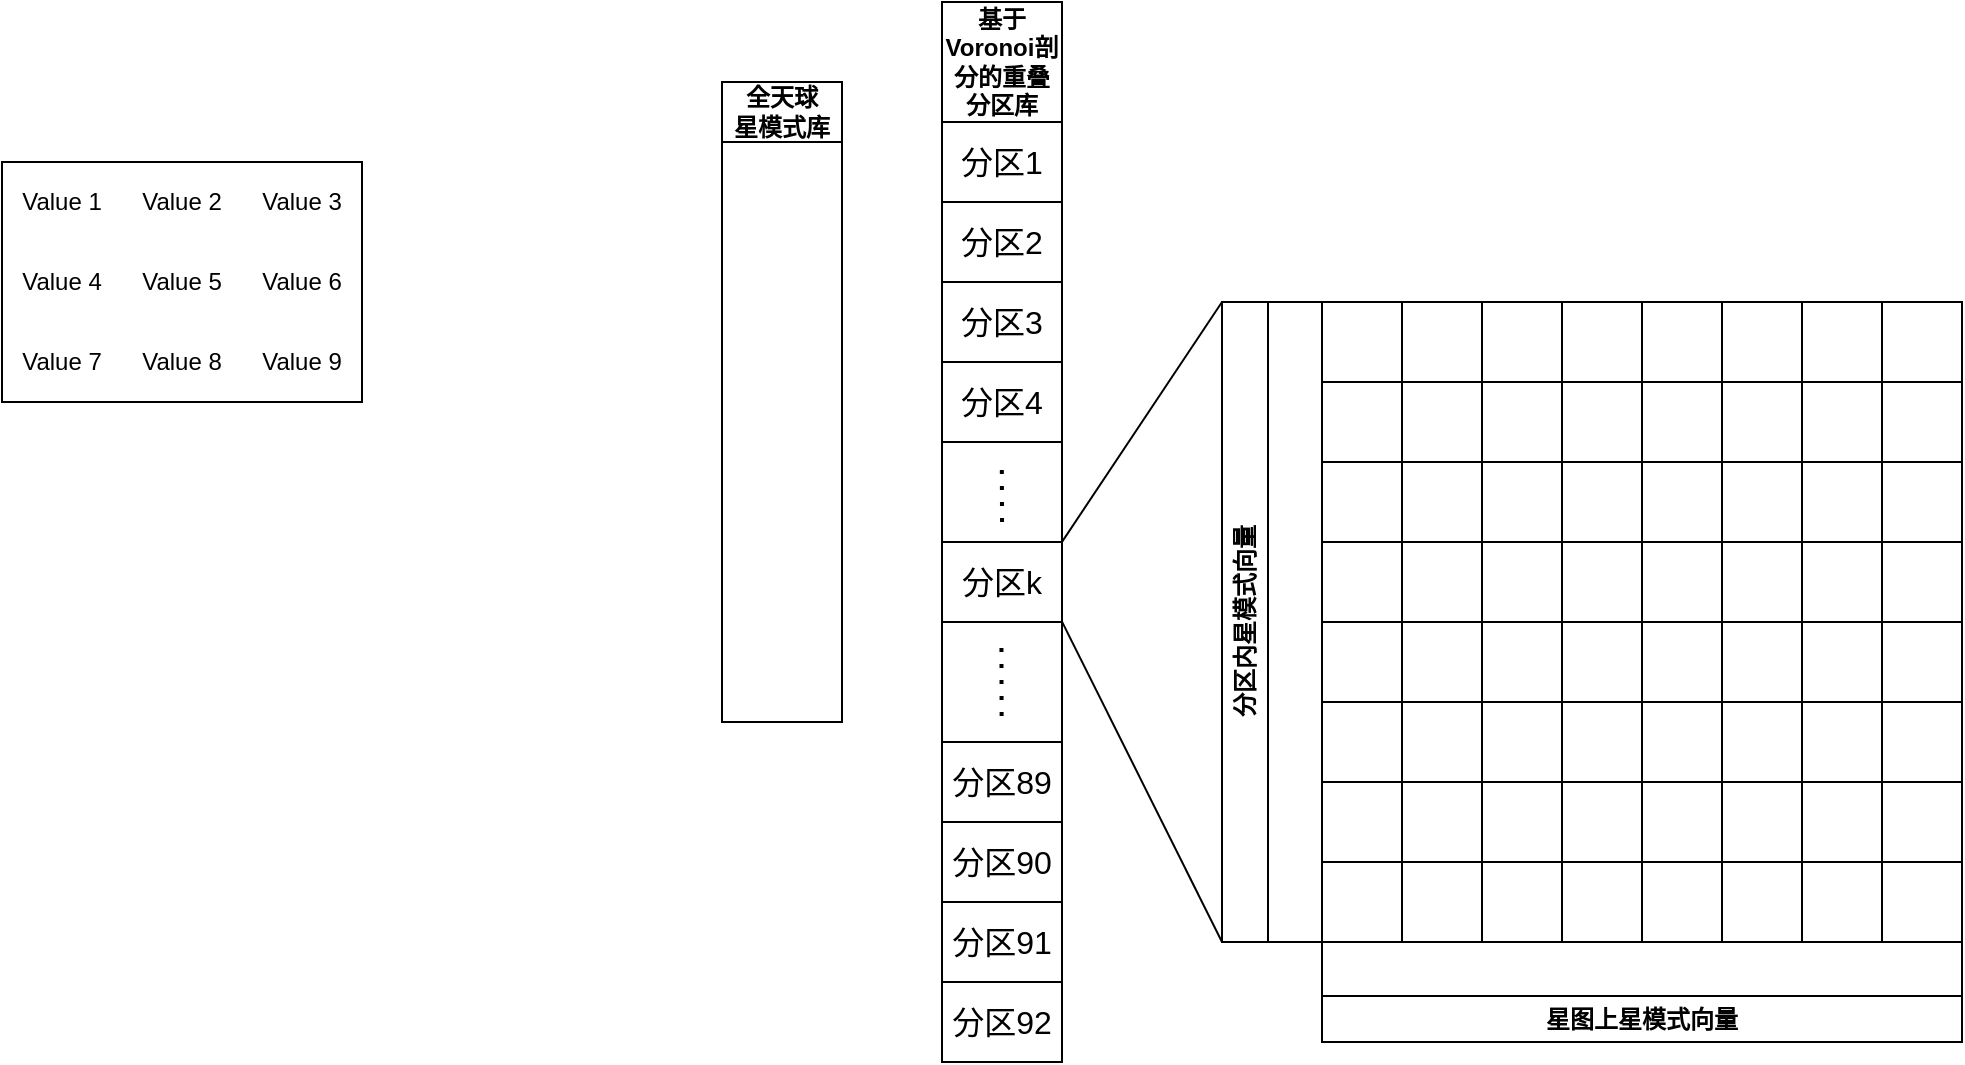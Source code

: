 <mxfile version="24.8.3">
  <diagram name="第 1 页" id="amOvIw745vpAv77YLuOu">
    <mxGraphModel dx="2044" dy="879" grid="1" gridSize="10" guides="1" tooltips="1" connect="1" arrows="1" fold="1" page="1" pageScale="1" pageWidth="413" pageHeight="583" math="0" shadow="0">
      <root>
        <mxCell id="0" />
        <mxCell id="1" parent="0" />
        <mxCell id="gWh-pS88tPBlYwup4xOj-1" value="全天球&lt;br&gt;星模式库" style="swimlane;whiteSpace=wrap;html=1;startSize=30;" vertex="1" parent="1">
          <mxGeometry x="30" y="40" width="60" height="320" as="geometry">
            <mxRectangle x="30" y="40" width="90" height="40" as="alternateBounds" />
          </mxGeometry>
        </mxCell>
        <mxCell id="gWh-pS88tPBlYwup4xOj-3" value="基于Voronoi剖分的重叠分区库" style="swimlane;whiteSpace=wrap;html=1;startSize=60;" vertex="1" parent="1">
          <mxGeometry x="140" width="60" height="530" as="geometry" />
        </mxCell>
        <mxCell id="gWh-pS88tPBlYwup4xOj-4" value="" style="shape=table;startSize=0;container=1;collapsible=0;childLayout=tableLayout;fontSize=16;" vertex="1" parent="gWh-pS88tPBlYwup4xOj-3">
          <mxGeometry y="60" width="60" height="160" as="geometry" />
        </mxCell>
        <mxCell id="gWh-pS88tPBlYwup4xOj-5" value="" style="shape=tableRow;horizontal=0;startSize=0;swimlaneHead=0;swimlaneBody=0;strokeColor=inherit;top=0;left=0;bottom=0;right=0;collapsible=0;dropTarget=0;fillColor=none;points=[[0,0.5],[1,0.5]];portConstraint=eastwest;fontSize=16;" vertex="1" parent="gWh-pS88tPBlYwup4xOj-4">
          <mxGeometry width="60" height="40" as="geometry" />
        </mxCell>
        <mxCell id="gWh-pS88tPBlYwup4xOj-6" value="分区1" style="shape=partialRectangle;html=1;whiteSpace=wrap;connectable=0;strokeColor=inherit;overflow=hidden;fillColor=none;top=0;left=0;bottom=0;right=0;pointerEvents=1;fontSize=16;" vertex="1" parent="gWh-pS88tPBlYwup4xOj-5">
          <mxGeometry width="60" height="40" as="geometry">
            <mxRectangle width="60" height="40" as="alternateBounds" />
          </mxGeometry>
        </mxCell>
        <mxCell id="gWh-pS88tPBlYwup4xOj-17" style="shape=tableRow;horizontal=0;startSize=0;swimlaneHead=0;swimlaneBody=0;strokeColor=inherit;top=0;left=0;bottom=0;right=0;collapsible=0;dropTarget=0;fillColor=none;points=[[0,0.5],[1,0.5]];portConstraint=eastwest;fontSize=16;" vertex="1" parent="gWh-pS88tPBlYwup4xOj-4">
          <mxGeometry y="40" width="60" height="40" as="geometry" />
        </mxCell>
        <mxCell id="gWh-pS88tPBlYwup4xOj-18" value="分区2" style="shape=partialRectangle;html=1;whiteSpace=wrap;connectable=0;strokeColor=inherit;overflow=hidden;fillColor=none;top=0;left=0;bottom=0;right=0;pointerEvents=1;fontSize=16;" vertex="1" parent="gWh-pS88tPBlYwup4xOj-17">
          <mxGeometry width="60" height="40" as="geometry">
            <mxRectangle width="60" height="40" as="alternateBounds" />
          </mxGeometry>
        </mxCell>
        <mxCell id="gWh-pS88tPBlYwup4xOj-13" value="" style="shape=tableRow;horizontal=0;startSize=0;swimlaneHead=0;swimlaneBody=0;strokeColor=inherit;top=0;left=0;bottom=0;right=0;collapsible=0;dropTarget=0;fillColor=none;points=[[0,0.5],[1,0.5]];portConstraint=eastwest;fontSize=16;" vertex="1" parent="gWh-pS88tPBlYwup4xOj-4">
          <mxGeometry y="80" width="60" height="40" as="geometry" />
        </mxCell>
        <mxCell id="gWh-pS88tPBlYwup4xOj-14" value="分区3" style="shape=partialRectangle;html=1;whiteSpace=wrap;connectable=0;strokeColor=inherit;overflow=hidden;fillColor=none;top=0;left=0;bottom=0;right=0;pointerEvents=1;fontSize=16;" vertex="1" parent="gWh-pS88tPBlYwup4xOj-13">
          <mxGeometry width="60" height="40" as="geometry">
            <mxRectangle width="60" height="40" as="alternateBounds" />
          </mxGeometry>
        </mxCell>
        <mxCell id="gWh-pS88tPBlYwup4xOj-21" style="shape=tableRow;horizontal=0;startSize=0;swimlaneHead=0;swimlaneBody=0;strokeColor=inherit;top=0;left=0;bottom=0;right=0;collapsible=0;dropTarget=0;fillColor=none;points=[[0,0.5],[1,0.5]];portConstraint=eastwest;fontSize=16;" vertex="1" parent="gWh-pS88tPBlYwup4xOj-4">
          <mxGeometry y="120" width="60" height="40" as="geometry" />
        </mxCell>
        <mxCell id="gWh-pS88tPBlYwup4xOj-22" value="分区4" style="shape=partialRectangle;html=1;whiteSpace=wrap;connectable=0;strokeColor=inherit;overflow=hidden;fillColor=none;top=0;left=0;bottom=0;right=0;pointerEvents=1;fontSize=16;" vertex="1" parent="gWh-pS88tPBlYwup4xOj-21">
          <mxGeometry width="60" height="40" as="geometry">
            <mxRectangle width="60" height="40" as="alternateBounds" />
          </mxGeometry>
        </mxCell>
        <mxCell id="gWh-pS88tPBlYwup4xOj-37" value="" style="shape=table;startSize=0;container=1;collapsible=0;childLayout=tableLayout;fontSize=16;" vertex="1" parent="gWh-pS88tPBlYwup4xOj-3">
          <mxGeometry y="370" width="60" height="160" as="geometry" />
        </mxCell>
        <mxCell id="gWh-pS88tPBlYwup4xOj-38" value="" style="shape=tableRow;horizontal=0;startSize=0;swimlaneHead=0;swimlaneBody=0;strokeColor=inherit;top=0;left=0;bottom=0;right=0;collapsible=0;dropTarget=0;fillColor=none;points=[[0,0.5],[1,0.5]];portConstraint=eastwest;fontSize=16;" vertex="1" parent="gWh-pS88tPBlYwup4xOj-37">
          <mxGeometry width="60" height="40" as="geometry" />
        </mxCell>
        <mxCell id="gWh-pS88tPBlYwup4xOj-39" value="分区89" style="shape=partialRectangle;html=1;whiteSpace=wrap;connectable=0;strokeColor=inherit;overflow=hidden;fillColor=none;top=0;left=0;bottom=0;right=0;pointerEvents=1;fontSize=16;" vertex="1" parent="gWh-pS88tPBlYwup4xOj-38">
          <mxGeometry width="60" height="40" as="geometry">
            <mxRectangle width="60" height="40" as="alternateBounds" />
          </mxGeometry>
        </mxCell>
        <mxCell id="gWh-pS88tPBlYwup4xOj-40" style="shape=tableRow;horizontal=0;startSize=0;swimlaneHead=0;swimlaneBody=0;strokeColor=inherit;top=0;left=0;bottom=0;right=0;collapsible=0;dropTarget=0;fillColor=none;points=[[0,0.5],[1,0.5]];portConstraint=eastwest;fontSize=16;" vertex="1" parent="gWh-pS88tPBlYwup4xOj-37">
          <mxGeometry y="40" width="60" height="40" as="geometry" />
        </mxCell>
        <mxCell id="gWh-pS88tPBlYwup4xOj-41" value="分区90" style="shape=partialRectangle;html=1;whiteSpace=wrap;connectable=0;strokeColor=inherit;overflow=hidden;fillColor=none;top=0;left=0;bottom=0;right=0;pointerEvents=1;fontSize=16;" vertex="1" parent="gWh-pS88tPBlYwup4xOj-40">
          <mxGeometry width="60" height="40" as="geometry">
            <mxRectangle width="60" height="40" as="alternateBounds" />
          </mxGeometry>
        </mxCell>
        <mxCell id="gWh-pS88tPBlYwup4xOj-42" value="" style="shape=tableRow;horizontal=0;startSize=0;swimlaneHead=0;swimlaneBody=0;strokeColor=inherit;top=0;left=0;bottom=0;right=0;collapsible=0;dropTarget=0;fillColor=none;points=[[0,0.5],[1,0.5]];portConstraint=eastwest;fontSize=16;" vertex="1" parent="gWh-pS88tPBlYwup4xOj-37">
          <mxGeometry y="80" width="60" height="40" as="geometry" />
        </mxCell>
        <mxCell id="gWh-pS88tPBlYwup4xOj-43" value="分区91" style="shape=partialRectangle;html=1;whiteSpace=wrap;connectable=0;strokeColor=inherit;overflow=hidden;fillColor=none;top=0;left=0;bottom=0;right=0;pointerEvents=1;fontSize=16;" vertex="1" parent="gWh-pS88tPBlYwup4xOj-42">
          <mxGeometry width="60" height="40" as="geometry">
            <mxRectangle width="60" height="40" as="alternateBounds" />
          </mxGeometry>
        </mxCell>
        <mxCell id="gWh-pS88tPBlYwup4xOj-44" style="shape=tableRow;horizontal=0;startSize=0;swimlaneHead=0;swimlaneBody=0;strokeColor=inherit;top=0;left=0;bottom=0;right=0;collapsible=0;dropTarget=0;fillColor=none;points=[[0,0.5],[1,0.5]];portConstraint=eastwest;fontSize=16;" vertex="1" parent="gWh-pS88tPBlYwup4xOj-37">
          <mxGeometry y="120" width="60" height="40" as="geometry" />
        </mxCell>
        <mxCell id="gWh-pS88tPBlYwup4xOj-45" value="分区92" style="shape=partialRectangle;html=1;whiteSpace=wrap;connectable=0;strokeColor=inherit;overflow=hidden;fillColor=none;top=0;left=0;bottom=0;right=0;pointerEvents=1;fontSize=16;" vertex="1" parent="gWh-pS88tPBlYwup4xOj-44">
          <mxGeometry width="60" height="40" as="geometry">
            <mxRectangle width="60" height="40" as="alternateBounds" />
          </mxGeometry>
        </mxCell>
        <mxCell id="gWh-pS88tPBlYwup4xOj-46" value="" style="endArrow=none;dashed=1;html=1;dashPattern=1 3;strokeWidth=2;rounded=0;" edge="1" parent="gWh-pS88tPBlYwup4xOj-3">
          <mxGeometry width="50" height="50" relative="1" as="geometry">
            <mxPoint x="30.02" y="260" as="sourcePoint" />
            <mxPoint x="29.9" y="230" as="targetPoint" />
          </mxGeometry>
        </mxCell>
        <mxCell id="gWh-pS88tPBlYwup4xOj-50" value="" style="shape=table;startSize=0;container=1;collapsible=0;childLayout=tableLayout;fontSize=16;" vertex="1" parent="gWh-pS88tPBlYwup4xOj-3">
          <mxGeometry y="270" width="60" height="40" as="geometry" />
        </mxCell>
        <mxCell id="gWh-pS88tPBlYwup4xOj-51" value="" style="shape=tableRow;horizontal=0;startSize=0;swimlaneHead=0;swimlaneBody=0;strokeColor=inherit;top=0;left=0;bottom=0;right=0;collapsible=0;dropTarget=0;fillColor=none;points=[[0,0.5],[1,0.5]];portConstraint=eastwest;fontSize=16;" vertex="1" parent="gWh-pS88tPBlYwup4xOj-50">
          <mxGeometry width="60" height="40" as="geometry" />
        </mxCell>
        <mxCell id="gWh-pS88tPBlYwup4xOj-52" value="分区k" style="shape=partialRectangle;html=1;whiteSpace=wrap;connectable=0;strokeColor=inherit;overflow=hidden;fillColor=none;top=0;left=0;bottom=0;right=0;pointerEvents=1;fontSize=16;" vertex="1" parent="gWh-pS88tPBlYwup4xOj-51">
          <mxGeometry width="60" height="40" as="geometry">
            <mxRectangle width="60" height="40" as="alternateBounds" />
          </mxGeometry>
        </mxCell>
        <mxCell id="gWh-pS88tPBlYwup4xOj-59" value="" style="endArrow=none;dashed=1;html=1;dashPattern=1 3;strokeWidth=2;rounded=0;" edge="1" parent="gWh-pS88tPBlYwup4xOj-3">
          <mxGeometry width="50" height="50" relative="1" as="geometry">
            <mxPoint x="29.81" y="357" as="sourcePoint" />
            <mxPoint x="29.71" y="317" as="targetPoint" />
          </mxGeometry>
        </mxCell>
        <mxCell id="gWh-pS88tPBlYwup4xOj-47" value="分区内星模式向量" style="swimlane;horizontal=0;whiteSpace=wrap;html=1;startSize=23;" vertex="1" parent="1">
          <mxGeometry x="280" y="150" width="50" height="320" as="geometry" />
        </mxCell>
        <mxCell id="gWh-pS88tPBlYwup4xOj-48" value="星图上星模式向量" style="swimlane;whiteSpace=wrap;html=1;direction=west;" vertex="1" parent="1">
          <mxGeometry x="330" y="470" width="320" height="50" as="geometry" />
        </mxCell>
        <mxCell id="gWh-pS88tPBlYwup4xOj-49" value="" style="whiteSpace=wrap;html=1;aspect=fixed;" vertex="1" parent="1">
          <mxGeometry x="330" y="150" width="320" height="320" as="geometry" />
        </mxCell>
        <mxCell id="gWh-pS88tPBlYwup4xOj-60" value="" style="endArrow=none;html=1;rounded=0;entryX=0;entryY=0;entryDx=0;entryDy=0;exitX=0.999;exitY=0.001;exitDx=0;exitDy=0;exitPerimeter=0;" edge="1" parent="1" source="gWh-pS88tPBlYwup4xOj-51" target="gWh-pS88tPBlYwup4xOj-47">
          <mxGeometry width="50" height="50" relative="1" as="geometry">
            <mxPoint x="210" y="270" as="sourcePoint" />
            <mxPoint x="410" y="300" as="targetPoint" />
          </mxGeometry>
        </mxCell>
        <mxCell id="gWh-pS88tPBlYwup4xOj-61" value="" style="endArrow=none;html=1;rounded=0;entryX=0;entryY=1;entryDx=0;entryDy=0;exitX=1;exitY=0.995;exitDx=0;exitDy=0;exitPerimeter=0;" edge="1" parent="1" source="gWh-pS88tPBlYwup4xOj-51" target="gWh-pS88tPBlYwup4xOj-47">
          <mxGeometry width="50" height="50" relative="1" as="geometry">
            <mxPoint x="210" y="280" as="sourcePoint" />
            <mxPoint x="290" y="160" as="targetPoint" />
          </mxGeometry>
        </mxCell>
        <mxCell id="gWh-pS88tPBlYwup4xOj-62" value="" style="shape=table;startSize=0;container=1;collapsible=0;childLayout=tableLayout;fontSize=16;" vertex="1" parent="1">
          <mxGeometry x="330" y="150" width="320" height="320" as="geometry" />
        </mxCell>
        <mxCell id="gWh-pS88tPBlYwup4xOj-63" value="" style="shape=tableRow;horizontal=0;startSize=0;swimlaneHead=0;swimlaneBody=0;strokeColor=inherit;top=0;left=0;bottom=0;right=0;collapsible=0;dropTarget=0;fillColor=none;points=[[0,0.5],[1,0.5]];portConstraint=eastwest;fontSize=16;" vertex="1" parent="gWh-pS88tPBlYwup4xOj-62">
          <mxGeometry width="320" height="40" as="geometry" />
        </mxCell>
        <mxCell id="gWh-pS88tPBlYwup4xOj-64" value="" style="shape=partialRectangle;html=1;whiteSpace=wrap;connectable=0;strokeColor=inherit;overflow=hidden;fillColor=none;top=0;left=0;bottom=0;right=0;pointerEvents=1;fontSize=16;" vertex="1" parent="gWh-pS88tPBlYwup4xOj-63">
          <mxGeometry width="40" height="40" as="geometry">
            <mxRectangle width="40" height="40" as="alternateBounds" />
          </mxGeometry>
        </mxCell>
        <mxCell id="gWh-pS88tPBlYwup4xOj-65" value="" style="shape=partialRectangle;html=1;whiteSpace=wrap;connectable=0;strokeColor=inherit;overflow=hidden;fillColor=none;top=0;left=0;bottom=0;right=0;pointerEvents=1;fontSize=16;" vertex="1" parent="gWh-pS88tPBlYwup4xOj-63">
          <mxGeometry x="40" width="40" height="40" as="geometry">
            <mxRectangle width="40" height="40" as="alternateBounds" />
          </mxGeometry>
        </mxCell>
        <mxCell id="gWh-pS88tPBlYwup4xOj-66" value="" style="shape=partialRectangle;html=1;whiteSpace=wrap;connectable=0;strokeColor=inherit;overflow=hidden;fillColor=none;top=0;left=0;bottom=0;right=0;pointerEvents=1;fontSize=16;" vertex="1" parent="gWh-pS88tPBlYwup4xOj-63">
          <mxGeometry x="80" width="40" height="40" as="geometry">
            <mxRectangle width="40" height="40" as="alternateBounds" />
          </mxGeometry>
        </mxCell>
        <mxCell id="gWh-pS88tPBlYwup4xOj-87" style="shape=partialRectangle;html=1;whiteSpace=wrap;connectable=0;strokeColor=inherit;overflow=hidden;fillColor=none;top=0;left=0;bottom=0;right=0;pointerEvents=1;fontSize=16;" vertex="1" parent="gWh-pS88tPBlYwup4xOj-63">
          <mxGeometry x="120" width="40" height="40" as="geometry">
            <mxRectangle width="40" height="40" as="alternateBounds" />
          </mxGeometry>
        </mxCell>
        <mxCell id="gWh-pS88tPBlYwup4xOj-90" style="shape=partialRectangle;html=1;whiteSpace=wrap;connectable=0;strokeColor=inherit;overflow=hidden;fillColor=none;top=0;left=0;bottom=0;right=0;pointerEvents=1;fontSize=16;" vertex="1" parent="gWh-pS88tPBlYwup4xOj-63">
          <mxGeometry x="160" width="40" height="40" as="geometry">
            <mxRectangle width="40" height="40" as="alternateBounds" />
          </mxGeometry>
        </mxCell>
        <mxCell id="gWh-pS88tPBlYwup4xOj-93" style="shape=partialRectangle;html=1;whiteSpace=wrap;connectable=0;strokeColor=inherit;overflow=hidden;fillColor=none;top=0;left=0;bottom=0;right=0;pointerEvents=1;fontSize=16;" vertex="1" parent="gWh-pS88tPBlYwup4xOj-63">
          <mxGeometry x="200" width="40" height="40" as="geometry">
            <mxRectangle width="40" height="40" as="alternateBounds" />
          </mxGeometry>
        </mxCell>
        <mxCell id="gWh-pS88tPBlYwup4xOj-96" style="shape=partialRectangle;html=1;whiteSpace=wrap;connectable=0;strokeColor=inherit;overflow=hidden;fillColor=none;top=0;left=0;bottom=0;right=0;pointerEvents=1;fontSize=16;" vertex="1" parent="gWh-pS88tPBlYwup4xOj-63">
          <mxGeometry x="240" width="40" height="40" as="geometry">
            <mxRectangle width="40" height="40" as="alternateBounds" />
          </mxGeometry>
        </mxCell>
        <mxCell id="gWh-pS88tPBlYwup4xOj-131" style="shape=partialRectangle;html=1;whiteSpace=wrap;connectable=0;strokeColor=inherit;overflow=hidden;fillColor=none;top=0;left=0;bottom=0;right=0;pointerEvents=1;fontSize=16;" vertex="1" parent="gWh-pS88tPBlYwup4xOj-63">
          <mxGeometry x="280" width="40" height="40" as="geometry">
            <mxRectangle width="40" height="40" as="alternateBounds" />
          </mxGeometry>
        </mxCell>
        <mxCell id="gWh-pS88tPBlYwup4xOj-67" value="" style="shape=tableRow;horizontal=0;startSize=0;swimlaneHead=0;swimlaneBody=0;strokeColor=inherit;top=0;left=0;bottom=0;right=0;collapsible=0;dropTarget=0;fillColor=none;points=[[0,0.5],[1,0.5]];portConstraint=eastwest;fontSize=16;" vertex="1" parent="gWh-pS88tPBlYwup4xOj-62">
          <mxGeometry y="40" width="320" height="40" as="geometry" />
        </mxCell>
        <mxCell id="gWh-pS88tPBlYwup4xOj-68" value="" style="shape=partialRectangle;html=1;whiteSpace=wrap;connectable=0;strokeColor=inherit;overflow=hidden;fillColor=none;top=0;left=0;bottom=0;right=0;pointerEvents=1;fontSize=16;" vertex="1" parent="gWh-pS88tPBlYwup4xOj-67">
          <mxGeometry width="40" height="40" as="geometry">
            <mxRectangle width="40" height="40" as="alternateBounds" />
          </mxGeometry>
        </mxCell>
        <mxCell id="gWh-pS88tPBlYwup4xOj-69" value="" style="shape=partialRectangle;html=1;whiteSpace=wrap;connectable=0;strokeColor=inherit;overflow=hidden;fillColor=none;top=0;left=0;bottom=0;right=0;pointerEvents=1;fontSize=16;" vertex="1" parent="gWh-pS88tPBlYwup4xOj-67">
          <mxGeometry x="40" width="40" height="40" as="geometry">
            <mxRectangle width="40" height="40" as="alternateBounds" />
          </mxGeometry>
        </mxCell>
        <mxCell id="gWh-pS88tPBlYwup4xOj-70" value="" style="shape=partialRectangle;html=1;whiteSpace=wrap;connectable=0;strokeColor=inherit;overflow=hidden;fillColor=none;top=0;left=0;bottom=0;right=0;pointerEvents=1;fontSize=16;" vertex="1" parent="gWh-pS88tPBlYwup4xOj-67">
          <mxGeometry x="80" width="40" height="40" as="geometry">
            <mxRectangle width="40" height="40" as="alternateBounds" />
          </mxGeometry>
        </mxCell>
        <mxCell id="gWh-pS88tPBlYwup4xOj-88" style="shape=partialRectangle;html=1;whiteSpace=wrap;connectable=0;strokeColor=inherit;overflow=hidden;fillColor=none;top=0;left=0;bottom=0;right=0;pointerEvents=1;fontSize=16;" vertex="1" parent="gWh-pS88tPBlYwup4xOj-67">
          <mxGeometry x="120" width="40" height="40" as="geometry">
            <mxRectangle width="40" height="40" as="alternateBounds" />
          </mxGeometry>
        </mxCell>
        <mxCell id="gWh-pS88tPBlYwup4xOj-91" style="shape=partialRectangle;html=1;whiteSpace=wrap;connectable=0;strokeColor=inherit;overflow=hidden;fillColor=none;top=0;left=0;bottom=0;right=0;pointerEvents=1;fontSize=16;" vertex="1" parent="gWh-pS88tPBlYwup4xOj-67">
          <mxGeometry x="160" width="40" height="40" as="geometry">
            <mxRectangle width="40" height="40" as="alternateBounds" />
          </mxGeometry>
        </mxCell>
        <mxCell id="gWh-pS88tPBlYwup4xOj-94" style="shape=partialRectangle;html=1;whiteSpace=wrap;connectable=0;strokeColor=inherit;overflow=hidden;fillColor=none;top=0;left=0;bottom=0;right=0;pointerEvents=1;fontSize=16;" vertex="1" parent="gWh-pS88tPBlYwup4xOj-67">
          <mxGeometry x="200" width="40" height="40" as="geometry">
            <mxRectangle width="40" height="40" as="alternateBounds" />
          </mxGeometry>
        </mxCell>
        <mxCell id="gWh-pS88tPBlYwup4xOj-97" style="shape=partialRectangle;html=1;whiteSpace=wrap;connectable=0;strokeColor=inherit;overflow=hidden;fillColor=none;top=0;left=0;bottom=0;right=0;pointerEvents=1;fontSize=16;" vertex="1" parent="gWh-pS88tPBlYwup4xOj-67">
          <mxGeometry x="240" width="40" height="40" as="geometry">
            <mxRectangle width="40" height="40" as="alternateBounds" />
          </mxGeometry>
        </mxCell>
        <mxCell id="gWh-pS88tPBlYwup4xOj-132" style="shape=partialRectangle;html=1;whiteSpace=wrap;connectable=0;strokeColor=inherit;overflow=hidden;fillColor=none;top=0;left=0;bottom=0;right=0;pointerEvents=1;fontSize=16;" vertex="1" parent="gWh-pS88tPBlYwup4xOj-67">
          <mxGeometry x="280" width="40" height="40" as="geometry">
            <mxRectangle width="40" height="40" as="alternateBounds" />
          </mxGeometry>
        </mxCell>
        <mxCell id="gWh-pS88tPBlYwup4xOj-71" value="" style="shape=tableRow;horizontal=0;startSize=0;swimlaneHead=0;swimlaneBody=0;strokeColor=inherit;top=0;left=0;bottom=0;right=0;collapsible=0;dropTarget=0;fillColor=none;points=[[0,0.5],[1,0.5]];portConstraint=eastwest;fontSize=16;" vertex="1" parent="gWh-pS88tPBlYwup4xOj-62">
          <mxGeometry y="80" width="320" height="40" as="geometry" />
        </mxCell>
        <mxCell id="gWh-pS88tPBlYwup4xOj-72" value="" style="shape=partialRectangle;html=1;whiteSpace=wrap;connectable=0;strokeColor=inherit;overflow=hidden;fillColor=none;top=0;left=0;bottom=0;right=0;pointerEvents=1;fontSize=16;" vertex="1" parent="gWh-pS88tPBlYwup4xOj-71">
          <mxGeometry width="40" height="40" as="geometry">
            <mxRectangle width="40" height="40" as="alternateBounds" />
          </mxGeometry>
        </mxCell>
        <mxCell id="gWh-pS88tPBlYwup4xOj-73" value="" style="shape=partialRectangle;html=1;whiteSpace=wrap;connectable=0;strokeColor=inherit;overflow=hidden;fillColor=none;top=0;left=0;bottom=0;right=0;pointerEvents=1;fontSize=16;" vertex="1" parent="gWh-pS88tPBlYwup4xOj-71">
          <mxGeometry x="40" width="40" height="40" as="geometry">
            <mxRectangle width="40" height="40" as="alternateBounds" />
          </mxGeometry>
        </mxCell>
        <mxCell id="gWh-pS88tPBlYwup4xOj-74" value="" style="shape=partialRectangle;html=1;whiteSpace=wrap;connectable=0;strokeColor=inherit;overflow=hidden;fillColor=none;top=0;left=0;bottom=0;right=0;pointerEvents=1;fontSize=16;" vertex="1" parent="gWh-pS88tPBlYwup4xOj-71">
          <mxGeometry x="80" width="40" height="40" as="geometry">
            <mxRectangle width="40" height="40" as="alternateBounds" />
          </mxGeometry>
        </mxCell>
        <mxCell id="gWh-pS88tPBlYwup4xOj-89" style="shape=partialRectangle;html=1;whiteSpace=wrap;connectable=0;strokeColor=inherit;overflow=hidden;fillColor=none;top=0;left=0;bottom=0;right=0;pointerEvents=1;fontSize=16;" vertex="1" parent="gWh-pS88tPBlYwup4xOj-71">
          <mxGeometry x="120" width="40" height="40" as="geometry">
            <mxRectangle width="40" height="40" as="alternateBounds" />
          </mxGeometry>
        </mxCell>
        <mxCell id="gWh-pS88tPBlYwup4xOj-92" style="shape=partialRectangle;html=1;whiteSpace=wrap;connectable=0;strokeColor=inherit;overflow=hidden;fillColor=none;top=0;left=0;bottom=0;right=0;pointerEvents=1;fontSize=16;" vertex="1" parent="gWh-pS88tPBlYwup4xOj-71">
          <mxGeometry x="160" width="40" height="40" as="geometry">
            <mxRectangle width="40" height="40" as="alternateBounds" />
          </mxGeometry>
        </mxCell>
        <mxCell id="gWh-pS88tPBlYwup4xOj-95" style="shape=partialRectangle;html=1;whiteSpace=wrap;connectable=0;strokeColor=inherit;overflow=hidden;fillColor=none;top=0;left=0;bottom=0;right=0;pointerEvents=1;fontSize=16;" vertex="1" parent="gWh-pS88tPBlYwup4xOj-71">
          <mxGeometry x="200" width="40" height="40" as="geometry">
            <mxRectangle width="40" height="40" as="alternateBounds" />
          </mxGeometry>
        </mxCell>
        <mxCell id="gWh-pS88tPBlYwup4xOj-98" style="shape=partialRectangle;html=1;whiteSpace=wrap;connectable=0;strokeColor=inherit;overflow=hidden;fillColor=none;top=0;left=0;bottom=0;right=0;pointerEvents=1;fontSize=16;" vertex="1" parent="gWh-pS88tPBlYwup4xOj-71">
          <mxGeometry x="240" width="40" height="40" as="geometry">
            <mxRectangle width="40" height="40" as="alternateBounds" />
          </mxGeometry>
        </mxCell>
        <mxCell id="gWh-pS88tPBlYwup4xOj-133" style="shape=partialRectangle;html=1;whiteSpace=wrap;connectable=0;strokeColor=inherit;overflow=hidden;fillColor=none;top=0;left=0;bottom=0;right=0;pointerEvents=1;fontSize=16;" vertex="1" parent="gWh-pS88tPBlYwup4xOj-71">
          <mxGeometry x="280" width="40" height="40" as="geometry">
            <mxRectangle width="40" height="40" as="alternateBounds" />
          </mxGeometry>
        </mxCell>
        <mxCell id="gWh-pS88tPBlYwup4xOj-99" style="shape=tableRow;horizontal=0;startSize=0;swimlaneHead=0;swimlaneBody=0;strokeColor=inherit;top=0;left=0;bottom=0;right=0;collapsible=0;dropTarget=0;fillColor=none;points=[[0,0.5],[1,0.5]];portConstraint=eastwest;fontSize=16;" vertex="1" parent="gWh-pS88tPBlYwup4xOj-62">
          <mxGeometry y="120" width="320" height="40" as="geometry" />
        </mxCell>
        <mxCell id="gWh-pS88tPBlYwup4xOj-100" style="shape=partialRectangle;html=1;whiteSpace=wrap;connectable=0;strokeColor=inherit;overflow=hidden;fillColor=none;top=0;left=0;bottom=0;right=0;pointerEvents=1;fontSize=16;" vertex="1" parent="gWh-pS88tPBlYwup4xOj-99">
          <mxGeometry width="40" height="40" as="geometry">
            <mxRectangle width="40" height="40" as="alternateBounds" />
          </mxGeometry>
        </mxCell>
        <mxCell id="gWh-pS88tPBlYwup4xOj-101" style="shape=partialRectangle;html=1;whiteSpace=wrap;connectable=0;strokeColor=inherit;overflow=hidden;fillColor=none;top=0;left=0;bottom=0;right=0;pointerEvents=1;fontSize=16;" vertex="1" parent="gWh-pS88tPBlYwup4xOj-99">
          <mxGeometry x="40" width="40" height="40" as="geometry">
            <mxRectangle width="40" height="40" as="alternateBounds" />
          </mxGeometry>
        </mxCell>
        <mxCell id="gWh-pS88tPBlYwup4xOj-102" style="shape=partialRectangle;html=1;whiteSpace=wrap;connectable=0;strokeColor=inherit;overflow=hidden;fillColor=none;top=0;left=0;bottom=0;right=0;pointerEvents=1;fontSize=16;" vertex="1" parent="gWh-pS88tPBlYwup4xOj-99">
          <mxGeometry x="80" width="40" height="40" as="geometry">
            <mxRectangle width="40" height="40" as="alternateBounds" />
          </mxGeometry>
        </mxCell>
        <mxCell id="gWh-pS88tPBlYwup4xOj-103" style="shape=partialRectangle;html=1;whiteSpace=wrap;connectable=0;strokeColor=inherit;overflow=hidden;fillColor=none;top=0;left=0;bottom=0;right=0;pointerEvents=1;fontSize=16;" vertex="1" parent="gWh-pS88tPBlYwup4xOj-99">
          <mxGeometry x="120" width="40" height="40" as="geometry">
            <mxRectangle width="40" height="40" as="alternateBounds" />
          </mxGeometry>
        </mxCell>
        <mxCell id="gWh-pS88tPBlYwup4xOj-104" style="shape=partialRectangle;html=1;whiteSpace=wrap;connectable=0;strokeColor=inherit;overflow=hidden;fillColor=none;top=0;left=0;bottom=0;right=0;pointerEvents=1;fontSize=16;" vertex="1" parent="gWh-pS88tPBlYwup4xOj-99">
          <mxGeometry x="160" width="40" height="40" as="geometry">
            <mxRectangle width="40" height="40" as="alternateBounds" />
          </mxGeometry>
        </mxCell>
        <mxCell id="gWh-pS88tPBlYwup4xOj-105" style="shape=partialRectangle;html=1;whiteSpace=wrap;connectable=0;strokeColor=inherit;overflow=hidden;fillColor=none;top=0;left=0;bottom=0;right=0;pointerEvents=1;fontSize=16;" vertex="1" parent="gWh-pS88tPBlYwup4xOj-99">
          <mxGeometry x="200" width="40" height="40" as="geometry">
            <mxRectangle width="40" height="40" as="alternateBounds" />
          </mxGeometry>
        </mxCell>
        <mxCell id="gWh-pS88tPBlYwup4xOj-106" style="shape=partialRectangle;html=1;whiteSpace=wrap;connectable=0;strokeColor=inherit;overflow=hidden;fillColor=none;top=0;left=0;bottom=0;right=0;pointerEvents=1;fontSize=16;" vertex="1" parent="gWh-pS88tPBlYwup4xOj-99">
          <mxGeometry x="240" width="40" height="40" as="geometry">
            <mxRectangle width="40" height="40" as="alternateBounds" />
          </mxGeometry>
        </mxCell>
        <mxCell id="gWh-pS88tPBlYwup4xOj-134" style="shape=partialRectangle;html=1;whiteSpace=wrap;connectable=0;strokeColor=inherit;overflow=hidden;fillColor=none;top=0;left=0;bottom=0;right=0;pointerEvents=1;fontSize=16;" vertex="1" parent="gWh-pS88tPBlYwup4xOj-99">
          <mxGeometry x="280" width="40" height="40" as="geometry">
            <mxRectangle width="40" height="40" as="alternateBounds" />
          </mxGeometry>
        </mxCell>
        <mxCell id="gWh-pS88tPBlYwup4xOj-107" style="shape=tableRow;horizontal=0;startSize=0;swimlaneHead=0;swimlaneBody=0;strokeColor=inherit;top=0;left=0;bottom=0;right=0;collapsible=0;dropTarget=0;fillColor=none;points=[[0,0.5],[1,0.5]];portConstraint=eastwest;fontSize=16;" vertex="1" parent="gWh-pS88tPBlYwup4xOj-62">
          <mxGeometry y="160" width="320" height="40" as="geometry" />
        </mxCell>
        <mxCell id="gWh-pS88tPBlYwup4xOj-108" style="shape=partialRectangle;html=1;whiteSpace=wrap;connectable=0;strokeColor=inherit;overflow=hidden;fillColor=none;top=0;left=0;bottom=0;right=0;pointerEvents=1;fontSize=16;" vertex="1" parent="gWh-pS88tPBlYwup4xOj-107">
          <mxGeometry width="40" height="40" as="geometry">
            <mxRectangle width="40" height="40" as="alternateBounds" />
          </mxGeometry>
        </mxCell>
        <mxCell id="gWh-pS88tPBlYwup4xOj-109" style="shape=partialRectangle;html=1;whiteSpace=wrap;connectable=0;strokeColor=inherit;overflow=hidden;fillColor=none;top=0;left=0;bottom=0;right=0;pointerEvents=1;fontSize=16;" vertex="1" parent="gWh-pS88tPBlYwup4xOj-107">
          <mxGeometry x="40" width="40" height="40" as="geometry">
            <mxRectangle width="40" height="40" as="alternateBounds" />
          </mxGeometry>
        </mxCell>
        <mxCell id="gWh-pS88tPBlYwup4xOj-110" style="shape=partialRectangle;html=1;whiteSpace=wrap;connectable=0;strokeColor=inherit;overflow=hidden;fillColor=none;top=0;left=0;bottom=0;right=0;pointerEvents=1;fontSize=16;" vertex="1" parent="gWh-pS88tPBlYwup4xOj-107">
          <mxGeometry x="80" width="40" height="40" as="geometry">
            <mxRectangle width="40" height="40" as="alternateBounds" />
          </mxGeometry>
        </mxCell>
        <mxCell id="gWh-pS88tPBlYwup4xOj-111" style="shape=partialRectangle;html=1;whiteSpace=wrap;connectable=0;strokeColor=inherit;overflow=hidden;fillColor=none;top=0;left=0;bottom=0;right=0;pointerEvents=1;fontSize=16;" vertex="1" parent="gWh-pS88tPBlYwup4xOj-107">
          <mxGeometry x="120" width="40" height="40" as="geometry">
            <mxRectangle width="40" height="40" as="alternateBounds" />
          </mxGeometry>
        </mxCell>
        <mxCell id="gWh-pS88tPBlYwup4xOj-112" style="shape=partialRectangle;html=1;whiteSpace=wrap;connectable=0;strokeColor=inherit;overflow=hidden;fillColor=none;top=0;left=0;bottom=0;right=0;pointerEvents=1;fontSize=16;" vertex="1" parent="gWh-pS88tPBlYwup4xOj-107">
          <mxGeometry x="160" width="40" height="40" as="geometry">
            <mxRectangle width="40" height="40" as="alternateBounds" />
          </mxGeometry>
        </mxCell>
        <mxCell id="gWh-pS88tPBlYwup4xOj-113" style="shape=partialRectangle;html=1;whiteSpace=wrap;connectable=0;strokeColor=inherit;overflow=hidden;fillColor=none;top=0;left=0;bottom=0;right=0;pointerEvents=1;fontSize=16;" vertex="1" parent="gWh-pS88tPBlYwup4xOj-107">
          <mxGeometry x="200" width="40" height="40" as="geometry">
            <mxRectangle width="40" height="40" as="alternateBounds" />
          </mxGeometry>
        </mxCell>
        <mxCell id="gWh-pS88tPBlYwup4xOj-114" style="shape=partialRectangle;html=1;whiteSpace=wrap;connectable=0;strokeColor=inherit;overflow=hidden;fillColor=none;top=0;left=0;bottom=0;right=0;pointerEvents=1;fontSize=16;" vertex="1" parent="gWh-pS88tPBlYwup4xOj-107">
          <mxGeometry x="240" width="40" height="40" as="geometry">
            <mxRectangle width="40" height="40" as="alternateBounds" />
          </mxGeometry>
        </mxCell>
        <mxCell id="gWh-pS88tPBlYwup4xOj-135" style="shape=partialRectangle;html=1;whiteSpace=wrap;connectable=0;strokeColor=inherit;overflow=hidden;fillColor=none;top=0;left=0;bottom=0;right=0;pointerEvents=1;fontSize=16;" vertex="1" parent="gWh-pS88tPBlYwup4xOj-107">
          <mxGeometry x="280" width="40" height="40" as="geometry">
            <mxRectangle width="40" height="40" as="alternateBounds" />
          </mxGeometry>
        </mxCell>
        <mxCell id="gWh-pS88tPBlYwup4xOj-115" style="shape=tableRow;horizontal=0;startSize=0;swimlaneHead=0;swimlaneBody=0;strokeColor=inherit;top=0;left=0;bottom=0;right=0;collapsible=0;dropTarget=0;fillColor=none;points=[[0,0.5],[1,0.5]];portConstraint=eastwest;fontSize=16;" vertex="1" parent="gWh-pS88tPBlYwup4xOj-62">
          <mxGeometry y="200" width="320" height="40" as="geometry" />
        </mxCell>
        <mxCell id="gWh-pS88tPBlYwup4xOj-116" style="shape=partialRectangle;html=1;whiteSpace=wrap;connectable=0;strokeColor=inherit;overflow=hidden;fillColor=none;top=0;left=0;bottom=0;right=0;pointerEvents=1;fontSize=16;" vertex="1" parent="gWh-pS88tPBlYwup4xOj-115">
          <mxGeometry width="40" height="40" as="geometry">
            <mxRectangle width="40" height="40" as="alternateBounds" />
          </mxGeometry>
        </mxCell>
        <mxCell id="gWh-pS88tPBlYwup4xOj-117" style="shape=partialRectangle;html=1;whiteSpace=wrap;connectable=0;strokeColor=inherit;overflow=hidden;fillColor=none;top=0;left=0;bottom=0;right=0;pointerEvents=1;fontSize=16;" vertex="1" parent="gWh-pS88tPBlYwup4xOj-115">
          <mxGeometry x="40" width="40" height="40" as="geometry">
            <mxRectangle width="40" height="40" as="alternateBounds" />
          </mxGeometry>
        </mxCell>
        <mxCell id="gWh-pS88tPBlYwup4xOj-118" style="shape=partialRectangle;html=1;whiteSpace=wrap;connectable=0;strokeColor=inherit;overflow=hidden;fillColor=none;top=0;left=0;bottom=0;right=0;pointerEvents=1;fontSize=16;" vertex="1" parent="gWh-pS88tPBlYwup4xOj-115">
          <mxGeometry x="80" width="40" height="40" as="geometry">
            <mxRectangle width="40" height="40" as="alternateBounds" />
          </mxGeometry>
        </mxCell>
        <mxCell id="gWh-pS88tPBlYwup4xOj-119" style="shape=partialRectangle;html=1;whiteSpace=wrap;connectable=0;strokeColor=inherit;overflow=hidden;fillColor=none;top=0;left=0;bottom=0;right=0;pointerEvents=1;fontSize=16;" vertex="1" parent="gWh-pS88tPBlYwup4xOj-115">
          <mxGeometry x="120" width="40" height="40" as="geometry">
            <mxRectangle width="40" height="40" as="alternateBounds" />
          </mxGeometry>
        </mxCell>
        <mxCell id="gWh-pS88tPBlYwup4xOj-120" style="shape=partialRectangle;html=1;whiteSpace=wrap;connectable=0;strokeColor=inherit;overflow=hidden;fillColor=none;top=0;left=0;bottom=0;right=0;pointerEvents=1;fontSize=16;" vertex="1" parent="gWh-pS88tPBlYwup4xOj-115">
          <mxGeometry x="160" width="40" height="40" as="geometry">
            <mxRectangle width="40" height="40" as="alternateBounds" />
          </mxGeometry>
        </mxCell>
        <mxCell id="gWh-pS88tPBlYwup4xOj-121" style="shape=partialRectangle;html=1;whiteSpace=wrap;connectable=0;strokeColor=inherit;overflow=hidden;fillColor=none;top=0;left=0;bottom=0;right=0;pointerEvents=1;fontSize=16;" vertex="1" parent="gWh-pS88tPBlYwup4xOj-115">
          <mxGeometry x="200" width="40" height="40" as="geometry">
            <mxRectangle width="40" height="40" as="alternateBounds" />
          </mxGeometry>
        </mxCell>
        <mxCell id="gWh-pS88tPBlYwup4xOj-122" style="shape=partialRectangle;html=1;whiteSpace=wrap;connectable=0;strokeColor=inherit;overflow=hidden;fillColor=none;top=0;left=0;bottom=0;right=0;pointerEvents=1;fontSize=16;" vertex="1" parent="gWh-pS88tPBlYwup4xOj-115">
          <mxGeometry x="240" width="40" height="40" as="geometry">
            <mxRectangle width="40" height="40" as="alternateBounds" />
          </mxGeometry>
        </mxCell>
        <mxCell id="gWh-pS88tPBlYwup4xOj-136" style="shape=partialRectangle;html=1;whiteSpace=wrap;connectable=0;strokeColor=inherit;overflow=hidden;fillColor=none;top=0;left=0;bottom=0;right=0;pointerEvents=1;fontSize=16;" vertex="1" parent="gWh-pS88tPBlYwup4xOj-115">
          <mxGeometry x="280" width="40" height="40" as="geometry">
            <mxRectangle width="40" height="40" as="alternateBounds" />
          </mxGeometry>
        </mxCell>
        <mxCell id="gWh-pS88tPBlYwup4xOj-123" style="shape=tableRow;horizontal=0;startSize=0;swimlaneHead=0;swimlaneBody=0;strokeColor=inherit;top=0;left=0;bottom=0;right=0;collapsible=0;dropTarget=0;fillColor=none;points=[[0,0.5],[1,0.5]];portConstraint=eastwest;fontSize=16;" vertex="1" parent="gWh-pS88tPBlYwup4xOj-62">
          <mxGeometry y="240" width="320" height="40" as="geometry" />
        </mxCell>
        <mxCell id="gWh-pS88tPBlYwup4xOj-124" style="shape=partialRectangle;html=1;whiteSpace=wrap;connectable=0;strokeColor=inherit;overflow=hidden;fillColor=none;top=0;left=0;bottom=0;right=0;pointerEvents=1;fontSize=16;" vertex="1" parent="gWh-pS88tPBlYwup4xOj-123">
          <mxGeometry width="40" height="40" as="geometry">
            <mxRectangle width="40" height="40" as="alternateBounds" />
          </mxGeometry>
        </mxCell>
        <mxCell id="gWh-pS88tPBlYwup4xOj-125" style="shape=partialRectangle;html=1;whiteSpace=wrap;connectable=0;strokeColor=inherit;overflow=hidden;fillColor=none;top=0;left=0;bottom=0;right=0;pointerEvents=1;fontSize=16;" vertex="1" parent="gWh-pS88tPBlYwup4xOj-123">
          <mxGeometry x="40" width="40" height="40" as="geometry">
            <mxRectangle width="40" height="40" as="alternateBounds" />
          </mxGeometry>
        </mxCell>
        <mxCell id="gWh-pS88tPBlYwup4xOj-126" style="shape=partialRectangle;html=1;whiteSpace=wrap;connectable=0;strokeColor=inherit;overflow=hidden;fillColor=none;top=0;left=0;bottom=0;right=0;pointerEvents=1;fontSize=16;" vertex="1" parent="gWh-pS88tPBlYwup4xOj-123">
          <mxGeometry x="80" width="40" height="40" as="geometry">
            <mxRectangle width="40" height="40" as="alternateBounds" />
          </mxGeometry>
        </mxCell>
        <mxCell id="gWh-pS88tPBlYwup4xOj-127" style="shape=partialRectangle;html=1;whiteSpace=wrap;connectable=0;strokeColor=inherit;overflow=hidden;fillColor=none;top=0;left=0;bottom=0;right=0;pointerEvents=1;fontSize=16;" vertex="1" parent="gWh-pS88tPBlYwup4xOj-123">
          <mxGeometry x="120" width="40" height="40" as="geometry">
            <mxRectangle width="40" height="40" as="alternateBounds" />
          </mxGeometry>
        </mxCell>
        <mxCell id="gWh-pS88tPBlYwup4xOj-128" style="shape=partialRectangle;html=1;whiteSpace=wrap;connectable=0;strokeColor=inherit;overflow=hidden;fillColor=none;top=0;left=0;bottom=0;right=0;pointerEvents=1;fontSize=16;" vertex="1" parent="gWh-pS88tPBlYwup4xOj-123">
          <mxGeometry x="160" width="40" height="40" as="geometry">
            <mxRectangle width="40" height="40" as="alternateBounds" />
          </mxGeometry>
        </mxCell>
        <mxCell id="gWh-pS88tPBlYwup4xOj-129" style="shape=partialRectangle;html=1;whiteSpace=wrap;connectable=0;strokeColor=inherit;overflow=hidden;fillColor=none;top=0;left=0;bottom=0;right=0;pointerEvents=1;fontSize=16;" vertex="1" parent="gWh-pS88tPBlYwup4xOj-123">
          <mxGeometry x="200" width="40" height="40" as="geometry">
            <mxRectangle width="40" height="40" as="alternateBounds" />
          </mxGeometry>
        </mxCell>
        <mxCell id="gWh-pS88tPBlYwup4xOj-130" style="shape=partialRectangle;html=1;whiteSpace=wrap;connectable=0;strokeColor=inherit;overflow=hidden;fillColor=none;top=0;left=0;bottom=0;right=0;pointerEvents=1;fontSize=16;" vertex="1" parent="gWh-pS88tPBlYwup4xOj-123">
          <mxGeometry x="240" width="40" height="40" as="geometry">
            <mxRectangle width="40" height="40" as="alternateBounds" />
          </mxGeometry>
        </mxCell>
        <mxCell id="gWh-pS88tPBlYwup4xOj-137" style="shape=partialRectangle;html=1;whiteSpace=wrap;connectable=0;strokeColor=inherit;overflow=hidden;fillColor=none;top=0;left=0;bottom=0;right=0;pointerEvents=1;fontSize=16;" vertex="1" parent="gWh-pS88tPBlYwup4xOj-123">
          <mxGeometry x="280" width="40" height="40" as="geometry">
            <mxRectangle width="40" height="40" as="alternateBounds" />
          </mxGeometry>
        </mxCell>
        <mxCell id="gWh-pS88tPBlYwup4xOj-138" style="shape=tableRow;horizontal=0;startSize=0;swimlaneHead=0;swimlaneBody=0;strokeColor=inherit;top=0;left=0;bottom=0;right=0;collapsible=0;dropTarget=0;fillColor=none;points=[[0,0.5],[1,0.5]];portConstraint=eastwest;fontSize=16;" vertex="1" parent="gWh-pS88tPBlYwup4xOj-62">
          <mxGeometry y="280" width="320" height="40" as="geometry" />
        </mxCell>
        <mxCell id="gWh-pS88tPBlYwup4xOj-139" style="shape=partialRectangle;html=1;whiteSpace=wrap;connectable=0;strokeColor=inherit;overflow=hidden;fillColor=none;top=0;left=0;bottom=0;right=0;pointerEvents=1;fontSize=16;" vertex="1" parent="gWh-pS88tPBlYwup4xOj-138">
          <mxGeometry width="40" height="40" as="geometry">
            <mxRectangle width="40" height="40" as="alternateBounds" />
          </mxGeometry>
        </mxCell>
        <mxCell id="gWh-pS88tPBlYwup4xOj-140" style="shape=partialRectangle;html=1;whiteSpace=wrap;connectable=0;strokeColor=inherit;overflow=hidden;fillColor=none;top=0;left=0;bottom=0;right=0;pointerEvents=1;fontSize=16;" vertex="1" parent="gWh-pS88tPBlYwup4xOj-138">
          <mxGeometry x="40" width="40" height="40" as="geometry">
            <mxRectangle width="40" height="40" as="alternateBounds" />
          </mxGeometry>
        </mxCell>
        <mxCell id="gWh-pS88tPBlYwup4xOj-141" style="shape=partialRectangle;html=1;whiteSpace=wrap;connectable=0;strokeColor=inherit;overflow=hidden;fillColor=none;top=0;left=0;bottom=0;right=0;pointerEvents=1;fontSize=16;" vertex="1" parent="gWh-pS88tPBlYwup4xOj-138">
          <mxGeometry x="80" width="40" height="40" as="geometry">
            <mxRectangle width="40" height="40" as="alternateBounds" />
          </mxGeometry>
        </mxCell>
        <mxCell id="gWh-pS88tPBlYwup4xOj-142" style="shape=partialRectangle;html=1;whiteSpace=wrap;connectable=0;strokeColor=inherit;overflow=hidden;fillColor=none;top=0;left=0;bottom=0;right=0;pointerEvents=1;fontSize=16;" vertex="1" parent="gWh-pS88tPBlYwup4xOj-138">
          <mxGeometry x="120" width="40" height="40" as="geometry">
            <mxRectangle width="40" height="40" as="alternateBounds" />
          </mxGeometry>
        </mxCell>
        <mxCell id="gWh-pS88tPBlYwup4xOj-143" style="shape=partialRectangle;html=1;whiteSpace=wrap;connectable=0;strokeColor=inherit;overflow=hidden;fillColor=none;top=0;left=0;bottom=0;right=0;pointerEvents=1;fontSize=16;" vertex="1" parent="gWh-pS88tPBlYwup4xOj-138">
          <mxGeometry x="160" width="40" height="40" as="geometry">
            <mxRectangle width="40" height="40" as="alternateBounds" />
          </mxGeometry>
        </mxCell>
        <mxCell id="gWh-pS88tPBlYwup4xOj-144" style="shape=partialRectangle;html=1;whiteSpace=wrap;connectable=0;strokeColor=inherit;overflow=hidden;fillColor=none;top=0;left=0;bottom=0;right=0;pointerEvents=1;fontSize=16;" vertex="1" parent="gWh-pS88tPBlYwup4xOj-138">
          <mxGeometry x="200" width="40" height="40" as="geometry">
            <mxRectangle width="40" height="40" as="alternateBounds" />
          </mxGeometry>
        </mxCell>
        <mxCell id="gWh-pS88tPBlYwup4xOj-145" style="shape=partialRectangle;html=1;whiteSpace=wrap;connectable=0;strokeColor=inherit;overflow=hidden;fillColor=none;top=0;left=0;bottom=0;right=0;pointerEvents=1;fontSize=16;" vertex="1" parent="gWh-pS88tPBlYwup4xOj-138">
          <mxGeometry x="240" width="40" height="40" as="geometry">
            <mxRectangle width="40" height="40" as="alternateBounds" />
          </mxGeometry>
        </mxCell>
        <mxCell id="gWh-pS88tPBlYwup4xOj-146" style="shape=partialRectangle;html=1;whiteSpace=wrap;connectable=0;strokeColor=inherit;overflow=hidden;fillColor=none;top=0;left=0;bottom=0;right=0;pointerEvents=1;fontSize=16;" vertex="1" parent="gWh-pS88tPBlYwup4xOj-138">
          <mxGeometry x="280" width="40" height="40" as="geometry">
            <mxRectangle width="40" height="40" as="alternateBounds" />
          </mxGeometry>
        </mxCell>
        <mxCell id="gWh-pS88tPBlYwup4xOj-147" value="" style="shape=table;html=1;whiteSpace=wrap;startSize=0;container=1;collapsible=0;childLayout=tableLayout;columnLines=0;rowLines=0;fontSize=16;strokeColor=default;" vertex="1" parent="1">
          <mxGeometry x="-330" y="80" width="180" height="120" as="geometry" />
        </mxCell>
        <mxCell id="gWh-pS88tPBlYwup4xOj-148" value="" style="shape=tableRow;horizontal=0;startSize=0;swimlaneHead=0;swimlaneBody=0;top=0;left=0;bottom=0;right=0;collapsible=0;dropTarget=0;fillColor=none;points=[[0,0.5],[1,0.5]];portConstraint=eastwest;fontSize=16;strokeColor=inherit;" vertex="1" parent="gWh-pS88tPBlYwup4xOj-147">
          <mxGeometry width="180" height="40" as="geometry" />
        </mxCell>
        <mxCell id="gWh-pS88tPBlYwup4xOj-149" value="Value 1" style="shape=partialRectangle;html=1;whiteSpace=wrap;connectable=0;fillColor=none;top=0;left=0;bottom=0;right=0;overflow=hidden;fontSize=12;strokeColor=inherit;" vertex="1" parent="gWh-pS88tPBlYwup4xOj-148">
          <mxGeometry width="60" height="40" as="geometry">
            <mxRectangle width="60" height="40" as="alternateBounds" />
          </mxGeometry>
        </mxCell>
        <mxCell id="gWh-pS88tPBlYwup4xOj-150" value="Value 2" style="shape=partialRectangle;html=1;whiteSpace=wrap;connectable=0;fillColor=none;top=0;left=0;bottom=0;right=0;overflow=hidden;fontSize=12;strokeColor=inherit;" vertex="1" parent="gWh-pS88tPBlYwup4xOj-148">
          <mxGeometry x="60" width="60" height="40" as="geometry">
            <mxRectangle width="60" height="40" as="alternateBounds" />
          </mxGeometry>
        </mxCell>
        <mxCell id="gWh-pS88tPBlYwup4xOj-151" value="Value 3" style="shape=partialRectangle;html=1;whiteSpace=wrap;connectable=0;fillColor=none;top=0;left=0;bottom=0;right=0;overflow=hidden;fontSize=12;strokeColor=inherit;" vertex="1" parent="gWh-pS88tPBlYwup4xOj-148">
          <mxGeometry x="120" width="60" height="40" as="geometry">
            <mxRectangle width="60" height="40" as="alternateBounds" />
          </mxGeometry>
        </mxCell>
        <mxCell id="gWh-pS88tPBlYwup4xOj-152" value="" style="shape=tableRow;horizontal=0;startSize=0;swimlaneHead=0;swimlaneBody=0;top=0;left=0;bottom=0;right=0;collapsible=0;dropTarget=0;fillColor=none;points=[[0,0.5],[1,0.5]];portConstraint=eastwest;fontSize=16;strokeColor=inherit;" vertex="1" parent="gWh-pS88tPBlYwup4xOj-147">
          <mxGeometry y="40" width="180" height="40" as="geometry" />
        </mxCell>
        <mxCell id="gWh-pS88tPBlYwup4xOj-153" value="Value 4" style="shape=partialRectangle;html=1;whiteSpace=wrap;connectable=0;fillColor=none;top=0;left=0;bottom=0;right=0;overflow=hidden;fontSize=12;strokeColor=inherit;" vertex="1" parent="gWh-pS88tPBlYwup4xOj-152">
          <mxGeometry width="60" height="40" as="geometry">
            <mxRectangle width="60" height="40" as="alternateBounds" />
          </mxGeometry>
        </mxCell>
        <mxCell id="gWh-pS88tPBlYwup4xOj-154" value="Value 5" style="shape=partialRectangle;html=1;whiteSpace=wrap;connectable=0;fillColor=none;top=0;left=0;bottom=0;right=0;overflow=hidden;fontSize=12;strokeColor=inherit;" vertex="1" parent="gWh-pS88tPBlYwup4xOj-152">
          <mxGeometry x="60" width="60" height="40" as="geometry">
            <mxRectangle width="60" height="40" as="alternateBounds" />
          </mxGeometry>
        </mxCell>
        <mxCell id="gWh-pS88tPBlYwup4xOj-155" value="Value 6" style="shape=partialRectangle;html=1;whiteSpace=wrap;connectable=0;fillColor=none;top=0;left=0;bottom=0;right=0;overflow=hidden;fontSize=12;strokeColor=inherit;" vertex="1" parent="gWh-pS88tPBlYwup4xOj-152">
          <mxGeometry x="120" width="60" height="40" as="geometry">
            <mxRectangle width="60" height="40" as="alternateBounds" />
          </mxGeometry>
        </mxCell>
        <mxCell id="gWh-pS88tPBlYwup4xOj-156" value="" style="shape=tableRow;horizontal=0;startSize=0;swimlaneHead=0;swimlaneBody=0;top=0;left=0;bottom=0;right=0;collapsible=0;dropTarget=0;fillColor=none;points=[[0,0.5],[1,0.5]];portConstraint=eastwest;fontSize=16;strokeColor=inherit;" vertex="1" parent="gWh-pS88tPBlYwup4xOj-147">
          <mxGeometry y="80" width="180" height="40" as="geometry" />
        </mxCell>
        <mxCell id="gWh-pS88tPBlYwup4xOj-157" value="Value 7" style="shape=partialRectangle;html=1;whiteSpace=wrap;connectable=0;fillColor=none;top=0;left=0;bottom=0;right=0;overflow=hidden;fontSize=12;strokeColor=inherit;" vertex="1" parent="gWh-pS88tPBlYwup4xOj-156">
          <mxGeometry width="60" height="40" as="geometry">
            <mxRectangle width="60" height="40" as="alternateBounds" />
          </mxGeometry>
        </mxCell>
        <mxCell id="gWh-pS88tPBlYwup4xOj-158" value="Value 8" style="shape=partialRectangle;html=1;whiteSpace=wrap;connectable=0;fillColor=none;top=0;left=0;bottom=0;right=0;overflow=hidden;fontSize=12;strokeColor=inherit;" vertex="1" parent="gWh-pS88tPBlYwup4xOj-156">
          <mxGeometry x="60" width="60" height="40" as="geometry">
            <mxRectangle width="60" height="40" as="alternateBounds" />
          </mxGeometry>
        </mxCell>
        <mxCell id="gWh-pS88tPBlYwup4xOj-159" value="Value 9" style="shape=partialRectangle;html=1;whiteSpace=wrap;connectable=0;fillColor=none;top=0;left=0;bottom=0;right=0;overflow=hidden;fontSize=12;strokeColor=inherit;" vertex="1" parent="gWh-pS88tPBlYwup4xOj-156">
          <mxGeometry x="120" width="60" height="40" as="geometry">
            <mxRectangle width="60" height="40" as="alternateBounds" />
          </mxGeometry>
        </mxCell>
      </root>
    </mxGraphModel>
  </diagram>
</mxfile>
